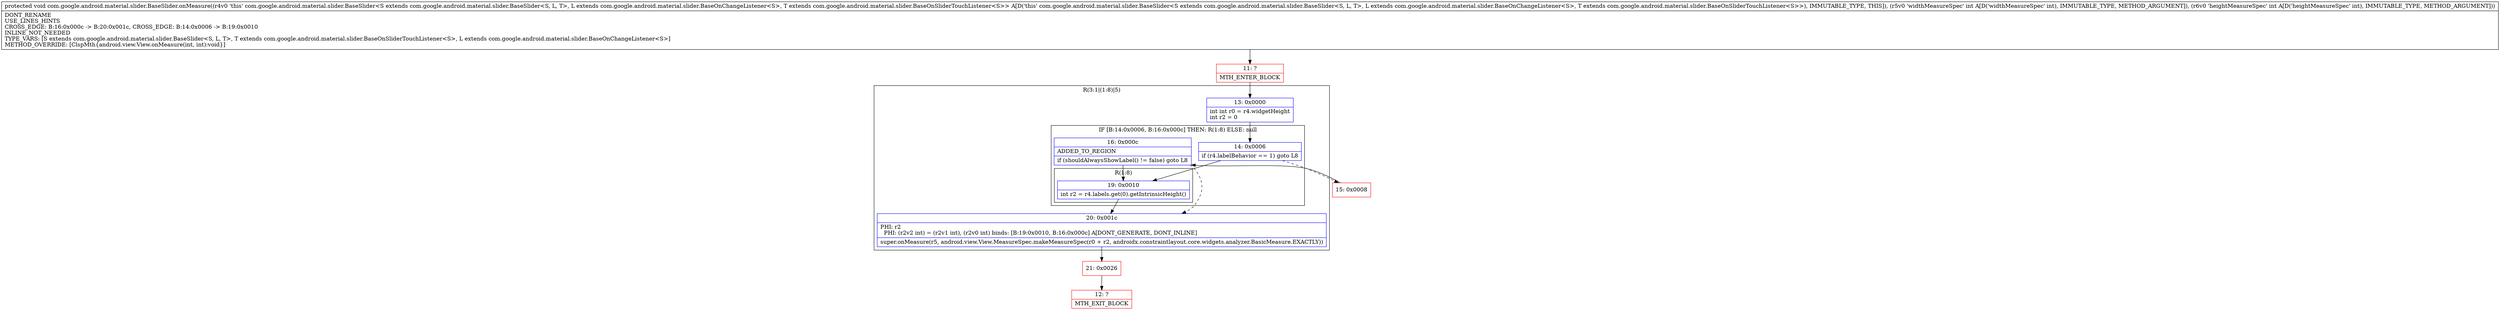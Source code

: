 digraph "CFG forcom.google.android.material.slider.BaseSlider.onMeasure(II)V" {
subgraph cluster_Region_1835617732 {
label = "R(3:1|(1:8)|5)";
node [shape=record,color=blue];
Node_13 [shape=record,label="{13\:\ 0x0000|int int r0 = r4.widgetHeight\lint r2 = 0\l}"];
subgraph cluster_IfRegion_470705850 {
label = "IF [B:14:0x0006, B:16:0x000c] THEN: R(1:8) ELSE: null";
node [shape=record,color=blue];
Node_14 [shape=record,label="{14\:\ 0x0006|if (r4.labelBehavior == 1) goto L8\l}"];
Node_16 [shape=record,label="{16\:\ 0x000c|ADDED_TO_REGION\l|if (shouldAlwaysShowLabel() != false) goto L8\l}"];
subgraph cluster_Region_915037374 {
label = "R(1:8)";
node [shape=record,color=blue];
Node_19 [shape=record,label="{19\:\ 0x0010|int r2 = r4.labels.get(0).getIntrinsicHeight()\l}"];
}
}
Node_20 [shape=record,label="{20\:\ 0x001c|PHI: r2 \l  PHI: (r2v2 int) = (r2v1 int), (r2v0 int) binds: [B:19:0x0010, B:16:0x000c] A[DONT_GENERATE, DONT_INLINE]\l|super.onMeasure(r5, android.view.View.MeasureSpec.makeMeasureSpec(r0 + r2, androidx.constraintlayout.core.widgets.analyzer.BasicMeasure.EXACTLY))\l}"];
}
Node_11 [shape=record,color=red,label="{11\:\ ?|MTH_ENTER_BLOCK\l}"];
Node_15 [shape=record,color=red,label="{15\:\ 0x0008}"];
Node_21 [shape=record,color=red,label="{21\:\ 0x0026}"];
Node_12 [shape=record,color=red,label="{12\:\ ?|MTH_EXIT_BLOCK\l}"];
MethodNode[shape=record,label="{protected void com.google.android.material.slider.BaseSlider.onMeasure((r4v0 'this' com.google.android.material.slider.BaseSlider\<S extends com.google.android.material.slider.BaseSlider\<S, L, T\>, L extends com.google.android.material.slider.BaseOnChangeListener\<S\>, T extends com.google.android.material.slider.BaseOnSliderTouchListener\<S\>\> A[D('this' com.google.android.material.slider.BaseSlider\<S extends com.google.android.material.slider.BaseSlider\<S, L, T\>, L extends com.google.android.material.slider.BaseOnChangeListener\<S\>, T extends com.google.android.material.slider.BaseOnSliderTouchListener\<S\>\>), IMMUTABLE_TYPE, THIS]), (r5v0 'widthMeasureSpec' int A[D('widthMeasureSpec' int), IMMUTABLE_TYPE, METHOD_ARGUMENT]), (r6v0 'heightMeasureSpec' int A[D('heightMeasureSpec' int), IMMUTABLE_TYPE, METHOD_ARGUMENT]))  | DONT_RENAME\lUSE_LINES_HINTS\lCROSS_EDGE: B:16:0x000c \-\> B:20:0x001c, CROSS_EDGE: B:14:0x0006 \-\> B:19:0x0010\lINLINE_NOT_NEEDED\lTYPE_VARS: [S extends com.google.android.material.slider.BaseSlider\<S, L, T\>, T extends com.google.android.material.slider.BaseOnSliderTouchListener\<S\>, L extends com.google.android.material.slider.BaseOnChangeListener\<S\>]\lMETHOD_OVERRIDE: [ClspMth\{android.view.View.onMeasure(int, int):void\}]\l}"];
MethodNode -> Node_11;Node_13 -> Node_14;
Node_14 -> Node_15[style=dashed];
Node_14 -> Node_19;
Node_16 -> Node_19;
Node_16 -> Node_20[style=dashed];
Node_19 -> Node_20;
Node_20 -> Node_21;
Node_11 -> Node_13;
Node_15 -> Node_16;
Node_21 -> Node_12;
}

